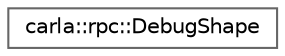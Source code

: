 digraph "类继承关系图"
{
 // INTERACTIVE_SVG=YES
 // LATEX_PDF_SIZE
  bgcolor="transparent";
  edge [fontname=Helvetica,fontsize=10,labelfontname=Helvetica,labelfontsize=10];
  node [fontname=Helvetica,fontsize=10,shape=box,height=0.2,width=0.4];
  rankdir="LR";
  Node0 [id="Node000000",label="carla::rpc::DebugShape",height=0.2,width=0.4,color="grey40", fillcolor="white", style="filled",URL="$d1/d38/classcarla_1_1rpc_1_1DebugShape.html",tooltip=" "];
}
